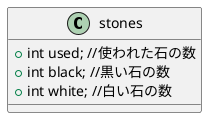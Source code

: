 @startuml StructStone
class stones{
	+int used; //使われた石の数
	+int black; //黒い石の数
	+int white; //白い石の数
}
@enduml